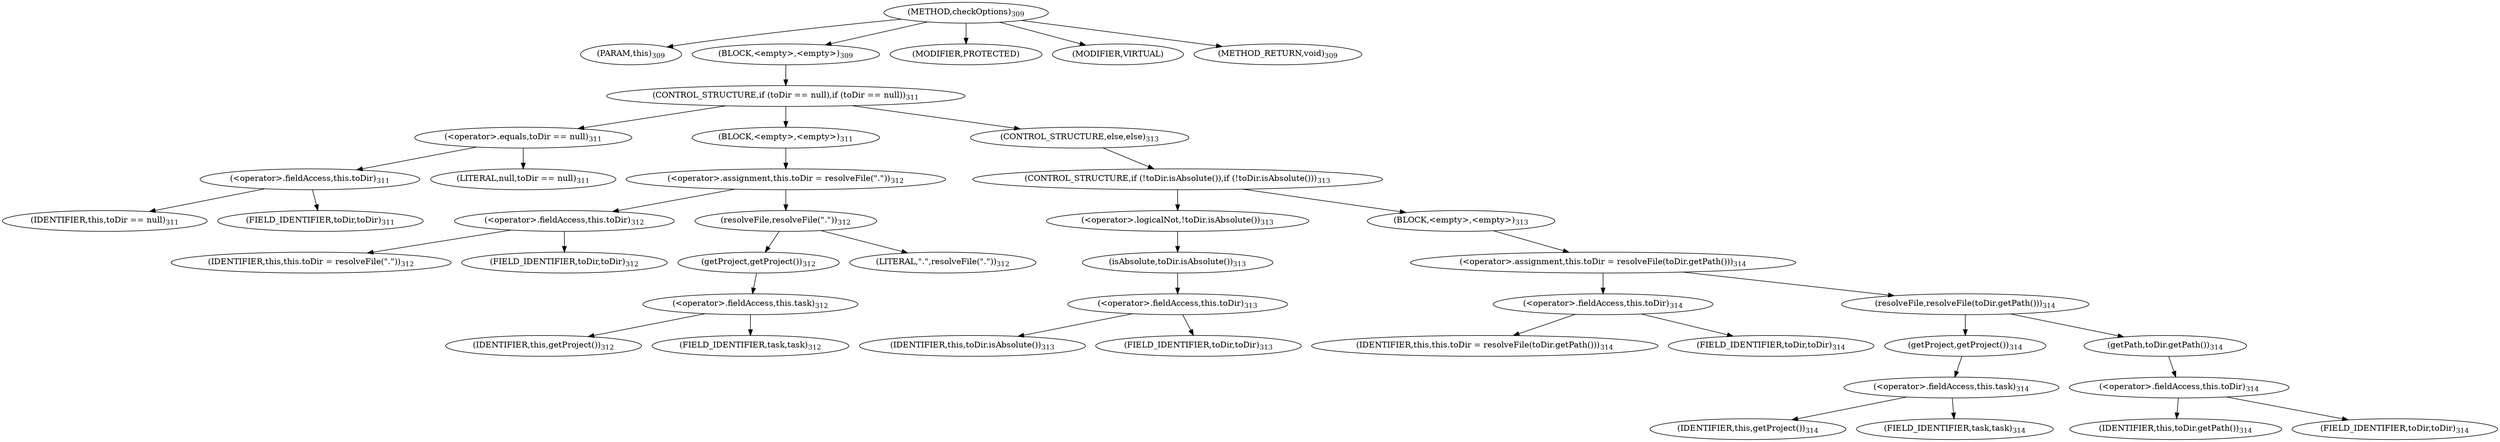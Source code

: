 digraph "checkOptions" {  
"569" [label = <(METHOD,checkOptions)<SUB>309</SUB>> ]
"570" [label = <(PARAM,this)<SUB>309</SUB>> ]
"571" [label = <(BLOCK,&lt;empty&gt;,&lt;empty&gt;)<SUB>309</SUB>> ]
"572" [label = <(CONTROL_STRUCTURE,if (toDir == null),if (toDir == null))<SUB>311</SUB>> ]
"573" [label = <(&lt;operator&gt;.equals,toDir == null)<SUB>311</SUB>> ]
"574" [label = <(&lt;operator&gt;.fieldAccess,this.toDir)<SUB>311</SUB>> ]
"575" [label = <(IDENTIFIER,this,toDir == null)<SUB>311</SUB>> ]
"576" [label = <(FIELD_IDENTIFIER,toDir,toDir)<SUB>311</SUB>> ]
"577" [label = <(LITERAL,null,toDir == null)<SUB>311</SUB>> ]
"578" [label = <(BLOCK,&lt;empty&gt;,&lt;empty&gt;)<SUB>311</SUB>> ]
"579" [label = <(&lt;operator&gt;.assignment,this.toDir = resolveFile(&quot;.&quot;))<SUB>312</SUB>> ]
"580" [label = <(&lt;operator&gt;.fieldAccess,this.toDir)<SUB>312</SUB>> ]
"581" [label = <(IDENTIFIER,this,this.toDir = resolveFile(&quot;.&quot;))<SUB>312</SUB>> ]
"582" [label = <(FIELD_IDENTIFIER,toDir,toDir)<SUB>312</SUB>> ]
"583" [label = <(resolveFile,resolveFile(&quot;.&quot;))<SUB>312</SUB>> ]
"584" [label = <(getProject,getProject())<SUB>312</SUB>> ]
"585" [label = <(&lt;operator&gt;.fieldAccess,this.task)<SUB>312</SUB>> ]
"586" [label = <(IDENTIFIER,this,getProject())<SUB>312</SUB>> ]
"587" [label = <(FIELD_IDENTIFIER,task,task)<SUB>312</SUB>> ]
"588" [label = <(LITERAL,&quot;.&quot;,resolveFile(&quot;.&quot;))<SUB>312</SUB>> ]
"589" [label = <(CONTROL_STRUCTURE,else,else)<SUB>313</SUB>> ]
"590" [label = <(CONTROL_STRUCTURE,if (!toDir.isAbsolute()),if (!toDir.isAbsolute()))<SUB>313</SUB>> ]
"591" [label = <(&lt;operator&gt;.logicalNot,!toDir.isAbsolute())<SUB>313</SUB>> ]
"592" [label = <(isAbsolute,toDir.isAbsolute())<SUB>313</SUB>> ]
"593" [label = <(&lt;operator&gt;.fieldAccess,this.toDir)<SUB>313</SUB>> ]
"594" [label = <(IDENTIFIER,this,toDir.isAbsolute())<SUB>313</SUB>> ]
"595" [label = <(FIELD_IDENTIFIER,toDir,toDir)<SUB>313</SUB>> ]
"596" [label = <(BLOCK,&lt;empty&gt;,&lt;empty&gt;)<SUB>313</SUB>> ]
"597" [label = <(&lt;operator&gt;.assignment,this.toDir = resolveFile(toDir.getPath()))<SUB>314</SUB>> ]
"598" [label = <(&lt;operator&gt;.fieldAccess,this.toDir)<SUB>314</SUB>> ]
"599" [label = <(IDENTIFIER,this,this.toDir = resolveFile(toDir.getPath()))<SUB>314</SUB>> ]
"600" [label = <(FIELD_IDENTIFIER,toDir,toDir)<SUB>314</SUB>> ]
"601" [label = <(resolveFile,resolveFile(toDir.getPath()))<SUB>314</SUB>> ]
"602" [label = <(getProject,getProject())<SUB>314</SUB>> ]
"603" [label = <(&lt;operator&gt;.fieldAccess,this.task)<SUB>314</SUB>> ]
"604" [label = <(IDENTIFIER,this,getProject())<SUB>314</SUB>> ]
"605" [label = <(FIELD_IDENTIFIER,task,task)<SUB>314</SUB>> ]
"606" [label = <(getPath,toDir.getPath())<SUB>314</SUB>> ]
"607" [label = <(&lt;operator&gt;.fieldAccess,this.toDir)<SUB>314</SUB>> ]
"608" [label = <(IDENTIFIER,this,toDir.getPath())<SUB>314</SUB>> ]
"609" [label = <(FIELD_IDENTIFIER,toDir,toDir)<SUB>314</SUB>> ]
"610" [label = <(MODIFIER,PROTECTED)> ]
"611" [label = <(MODIFIER,VIRTUAL)> ]
"612" [label = <(METHOD_RETURN,void)<SUB>309</SUB>> ]
  "569" -> "570" 
  "569" -> "571" 
  "569" -> "610" 
  "569" -> "611" 
  "569" -> "612" 
  "571" -> "572" 
  "572" -> "573" 
  "572" -> "578" 
  "572" -> "589" 
  "573" -> "574" 
  "573" -> "577" 
  "574" -> "575" 
  "574" -> "576" 
  "578" -> "579" 
  "579" -> "580" 
  "579" -> "583" 
  "580" -> "581" 
  "580" -> "582" 
  "583" -> "584" 
  "583" -> "588" 
  "584" -> "585" 
  "585" -> "586" 
  "585" -> "587" 
  "589" -> "590" 
  "590" -> "591" 
  "590" -> "596" 
  "591" -> "592" 
  "592" -> "593" 
  "593" -> "594" 
  "593" -> "595" 
  "596" -> "597" 
  "597" -> "598" 
  "597" -> "601" 
  "598" -> "599" 
  "598" -> "600" 
  "601" -> "602" 
  "601" -> "606" 
  "602" -> "603" 
  "603" -> "604" 
  "603" -> "605" 
  "606" -> "607" 
  "607" -> "608" 
  "607" -> "609" 
}
